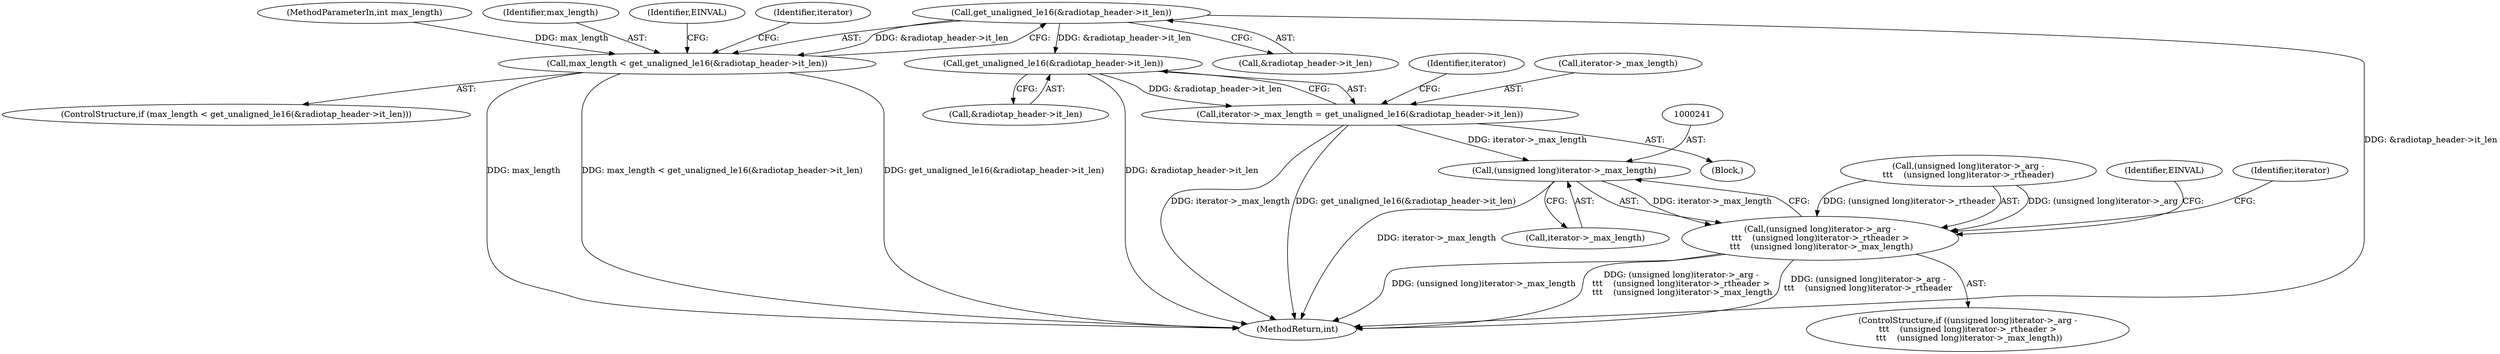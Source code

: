 digraph "0_linux_f5563318ff1bde15b10e736e97ffce13be08bc1a@pointer" {
"1000122" [label="(Call,get_unaligned_le16(&radiotap_header->it_len))"];
"1000120" [label="(Call,max_length < get_unaligned_le16(&radiotap_header->it_len))"];
"1000139" [label="(Call,get_unaligned_le16(&radiotap_header->it_len))"];
"1000135" [label="(Call,iterator->_max_length = get_unaligned_le16(&radiotap_header->it_len))"];
"1000240" [label="(Call,(unsigned long)iterator->_max_length)"];
"1000228" [label="(Call,(unsigned long)iterator->_arg -\n\t\t\t    (unsigned long)iterator->_rtheader >\n \t\t\t    (unsigned long)iterator->_max_length)"];
"1000120" [label="(Call,max_length < get_unaligned_le16(&radiotap_header->it_len))"];
"1000109" [label="(MethodParameterIn,int max_length)"];
"1000227" [label="(ControlStructure,if ((unsigned long)iterator->_arg -\n\t\t\t    (unsigned long)iterator->_rtheader >\n \t\t\t    (unsigned long)iterator->_max_length))"];
"1000121" [label="(Identifier,max_length)"];
"1000146" [label="(Identifier,iterator)"];
"1000129" [label="(Identifier,EINVAL)"];
"1000122" [label="(Call,get_unaligned_le16(&radiotap_header->it_len))"];
"1000229" [label="(Call,(unsigned long)iterator->_arg -\n\t\t\t    (unsigned long)iterator->_rtheader)"];
"1000119" [label="(ControlStructure,if (max_length < get_unaligned_le16(&radiotap_header->it_len)))"];
"1000139" [label="(Call,get_unaligned_le16(&radiotap_header->it_len))"];
"1000228" [label="(Call,(unsigned long)iterator->_arg -\n\t\t\t    (unsigned long)iterator->_rtheader >\n \t\t\t    (unsigned long)iterator->_max_length)"];
"1000242" [label="(Call,iterator->_max_length)"];
"1000136" [label="(Call,iterator->_max_length)"];
"1000132" [label="(Identifier,iterator)"];
"1000247" [label="(Identifier,EINVAL)"];
"1000123" [label="(Call,&radiotap_header->it_len)"];
"1000263" [label="(MethodReturn,int)"];
"1000111" [label="(Block,)"];
"1000240" [label="(Call,(unsigned long)iterator->_max_length)"];
"1000140" [label="(Call,&radiotap_header->it_len)"];
"1000215" [label="(Identifier,iterator)"];
"1000135" [label="(Call,iterator->_max_length = get_unaligned_le16(&radiotap_header->it_len))"];
"1000122" -> "1000120"  [label="AST: "];
"1000122" -> "1000123"  [label="CFG: "];
"1000123" -> "1000122"  [label="AST: "];
"1000120" -> "1000122"  [label="CFG: "];
"1000122" -> "1000263"  [label="DDG: &radiotap_header->it_len"];
"1000122" -> "1000120"  [label="DDG: &radiotap_header->it_len"];
"1000122" -> "1000139"  [label="DDG: &radiotap_header->it_len"];
"1000120" -> "1000119"  [label="AST: "];
"1000121" -> "1000120"  [label="AST: "];
"1000129" -> "1000120"  [label="CFG: "];
"1000132" -> "1000120"  [label="CFG: "];
"1000120" -> "1000263"  [label="DDG: max_length"];
"1000120" -> "1000263"  [label="DDG: max_length < get_unaligned_le16(&radiotap_header->it_len)"];
"1000120" -> "1000263"  [label="DDG: get_unaligned_le16(&radiotap_header->it_len)"];
"1000109" -> "1000120"  [label="DDG: max_length"];
"1000139" -> "1000135"  [label="AST: "];
"1000139" -> "1000140"  [label="CFG: "];
"1000140" -> "1000139"  [label="AST: "];
"1000135" -> "1000139"  [label="CFG: "];
"1000139" -> "1000263"  [label="DDG: &radiotap_header->it_len"];
"1000139" -> "1000135"  [label="DDG: &radiotap_header->it_len"];
"1000135" -> "1000111"  [label="AST: "];
"1000136" -> "1000135"  [label="AST: "];
"1000146" -> "1000135"  [label="CFG: "];
"1000135" -> "1000263"  [label="DDG: get_unaligned_le16(&radiotap_header->it_len)"];
"1000135" -> "1000263"  [label="DDG: iterator->_max_length"];
"1000135" -> "1000240"  [label="DDG: iterator->_max_length"];
"1000240" -> "1000228"  [label="AST: "];
"1000240" -> "1000242"  [label="CFG: "];
"1000241" -> "1000240"  [label="AST: "];
"1000242" -> "1000240"  [label="AST: "];
"1000228" -> "1000240"  [label="CFG: "];
"1000240" -> "1000263"  [label="DDG: iterator->_max_length"];
"1000240" -> "1000228"  [label="DDG: iterator->_max_length"];
"1000228" -> "1000227"  [label="AST: "];
"1000229" -> "1000228"  [label="AST: "];
"1000215" -> "1000228"  [label="CFG: "];
"1000247" -> "1000228"  [label="CFG: "];
"1000228" -> "1000263"  [label="DDG: (unsigned long)iterator->_max_length"];
"1000228" -> "1000263"  [label="DDG: (unsigned long)iterator->_arg -\n\t\t\t    (unsigned long)iterator->_rtheader >\n \t\t\t    (unsigned long)iterator->_max_length"];
"1000228" -> "1000263"  [label="DDG: (unsigned long)iterator->_arg -\n\t\t\t    (unsigned long)iterator->_rtheader"];
"1000229" -> "1000228"  [label="DDG: (unsigned long)iterator->_arg"];
"1000229" -> "1000228"  [label="DDG: (unsigned long)iterator->_rtheader"];
}
